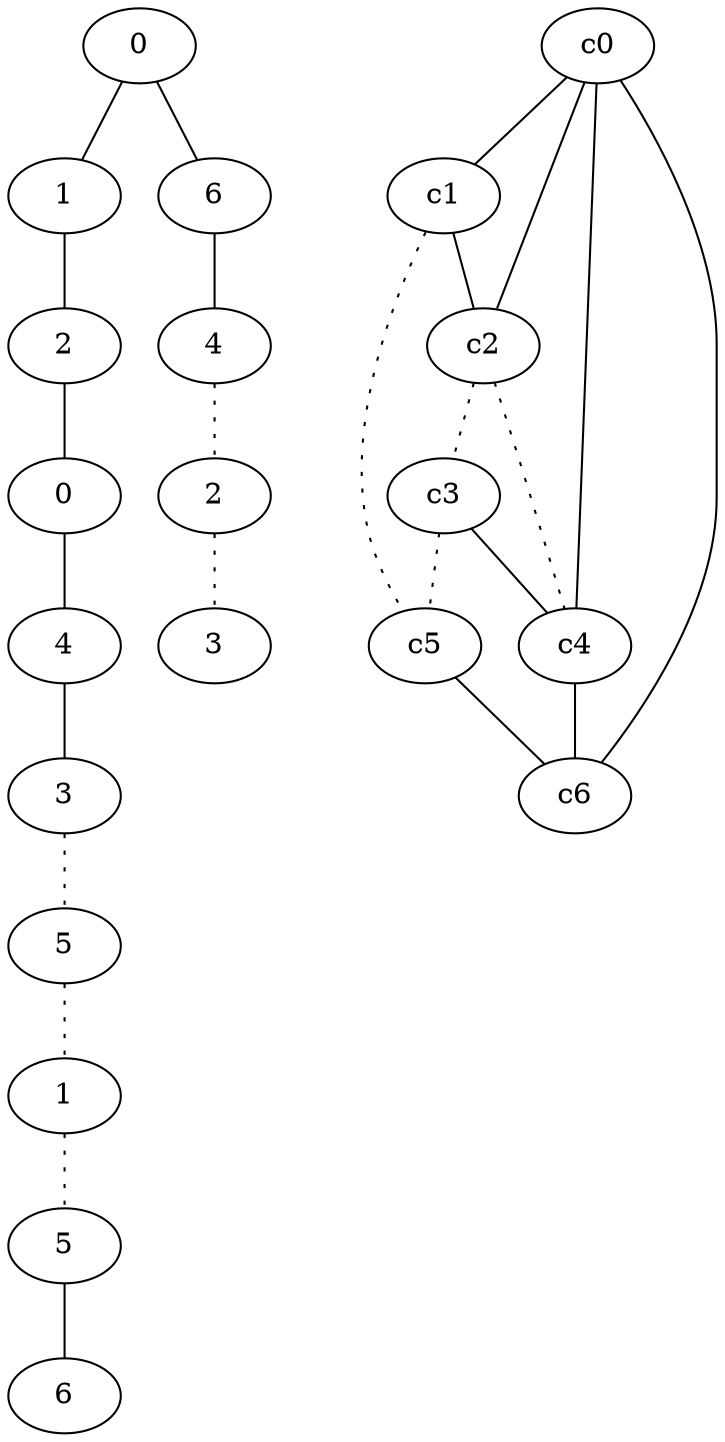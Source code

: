 graph {
a0[label=0];
a1[label=1];
a2[label=2];
a3[label=0];
a4[label=4];
a5[label=3];
a6[label=5];
a7[label=1];
a8[label=5];
a9[label=6];
a10[label=6];
a11[label=4];
a12[label=2];
a13[label=3];
a0 -- a1;
a0 -- a10;
a1 -- a2;
a2 -- a3;
a3 -- a4;
a4 -- a5;
a5 -- a6 [style=dotted];
a6 -- a7 [style=dotted];
a7 -- a8 [style=dotted];
a8 -- a9;
a10 -- a11;
a11 -- a12 [style=dotted];
a12 -- a13 [style=dotted];
c0 -- c1;
c0 -- c2;
c0 -- c4;
c0 -- c6;
c1 -- c2;
c1 -- c5 [style=dotted];
c2 -- c3 [style=dotted];
c2 -- c4 [style=dotted];
c3 -- c4;
c3 -- c5 [style=dotted];
c4 -- c6;
c5 -- c6;
}
